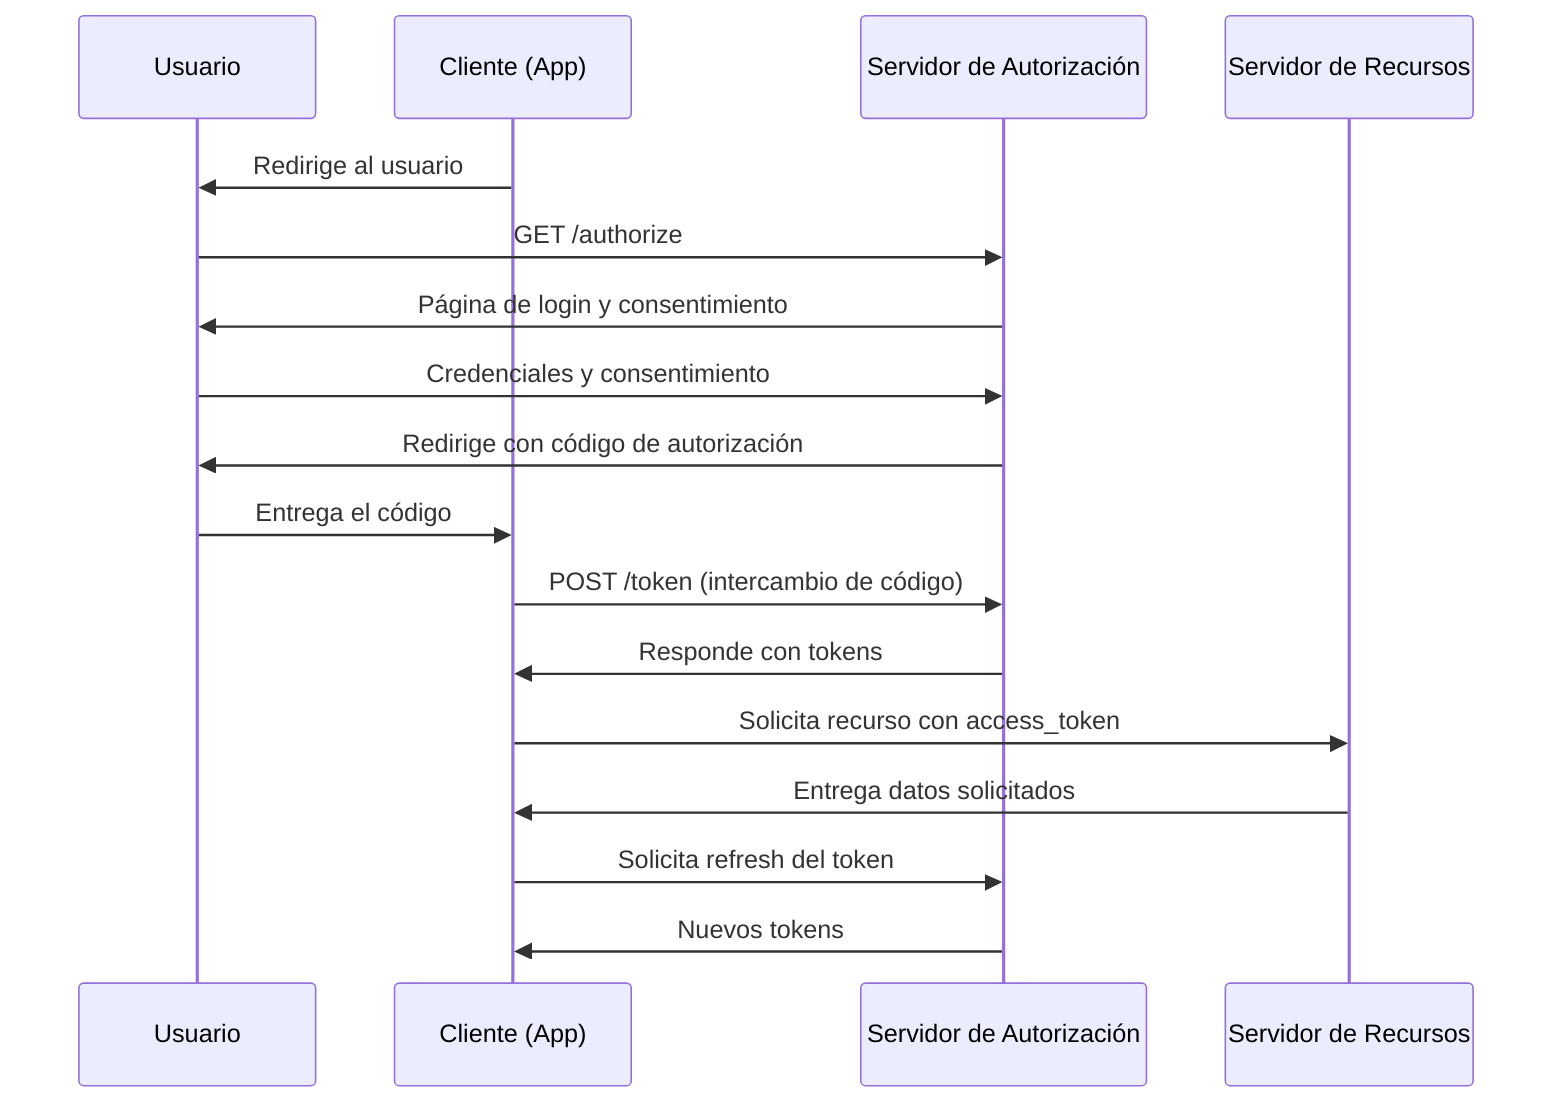 sequenceDiagram
    participant U as Usuario
    participant C as Cliente (App)
    participant AS as Servidor de Autorización
    participant RS as Servidor de Recursos

    C->>U: Redirige al usuario
    U->>AS: GET /authorize
    
    AS->>U: Página de login y consentimiento
    U->>AS: Credenciales y consentimiento

    AS->>U: Redirige con código de autorización
    U->>C: Entrega el código

    C->>AS: POST /token (intercambio de código)
    
    AS->>C: Responde con tokens
    
    C->>RS: Solicita recurso con access_token
    
    RS->>C: Entrega datos solicitados

    C->>AS: Solicita refresh del token
    
    AS->>C: Nuevos tokens